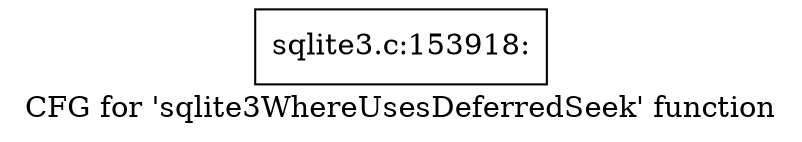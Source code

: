 digraph "CFG for 'sqlite3WhereUsesDeferredSeek' function" {
	label="CFG for 'sqlite3WhereUsesDeferredSeek' function";

	Node0x55c0f9a5fa20 [shape=record,label="{sqlite3.c:153918:}"];
}
